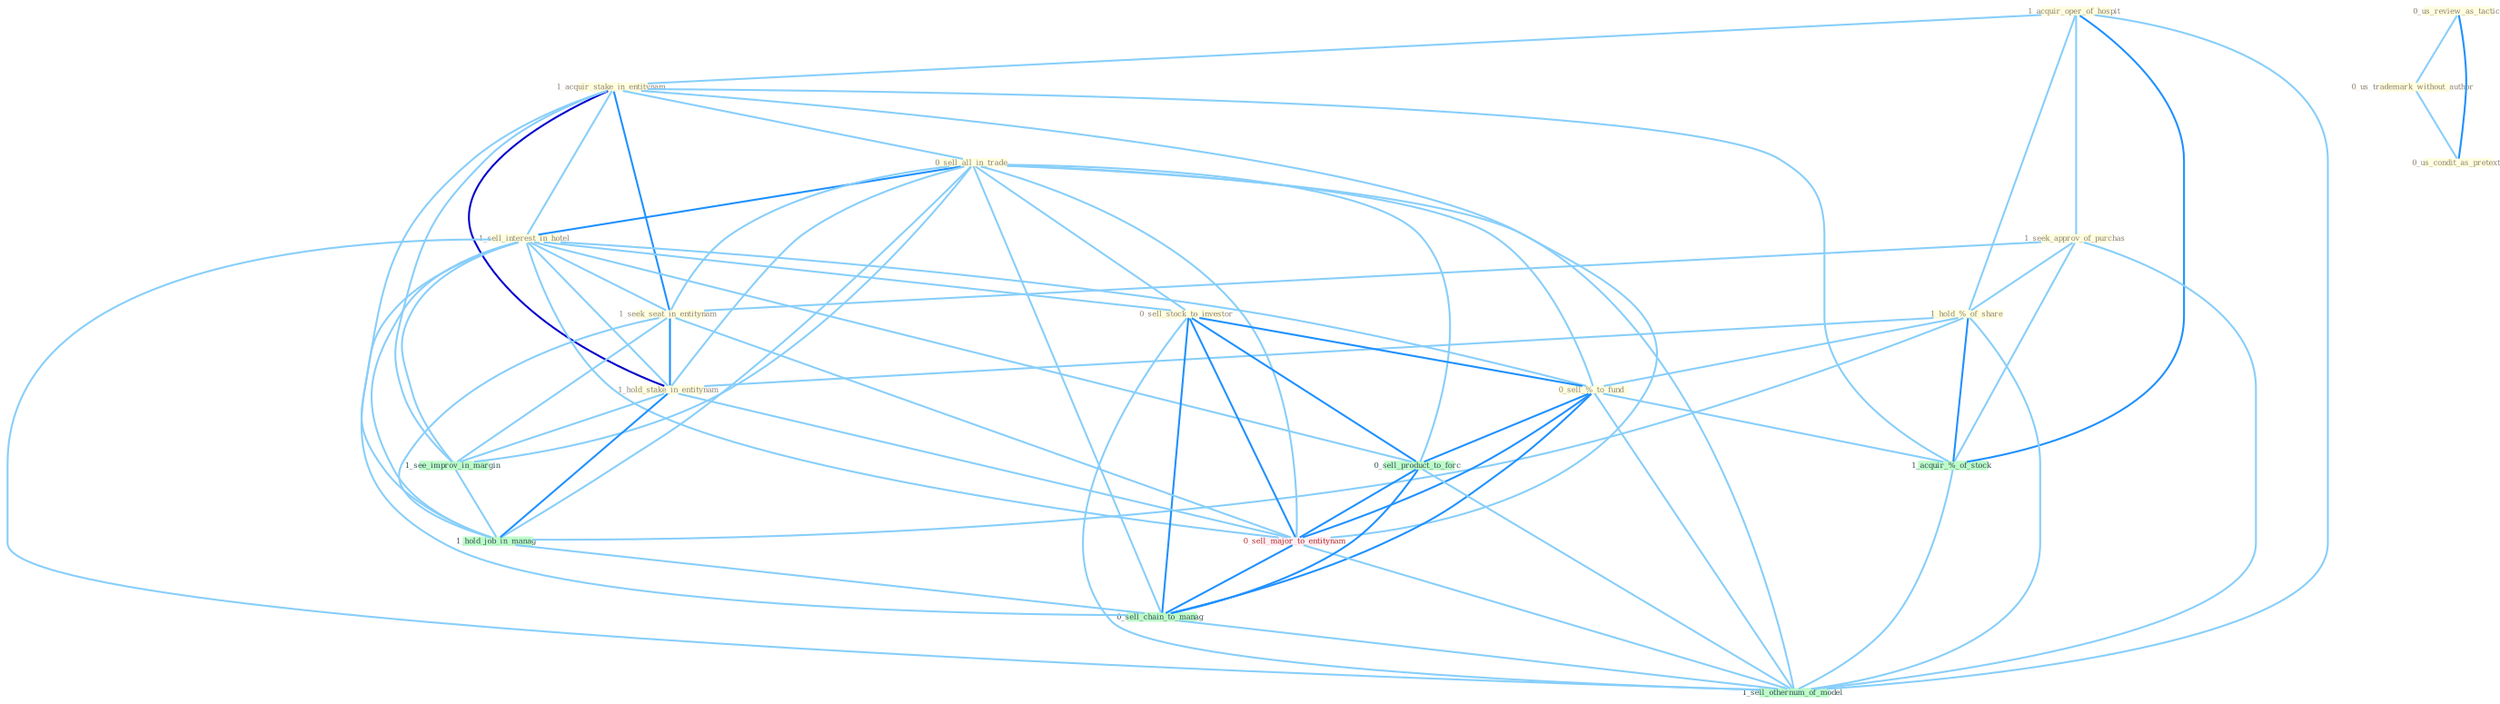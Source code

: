 Graph G{ 
    node
    [shape=polygon,style=filled,width=.5,height=.06,color="#BDFCC9",fixedsize=true,fontsize=4,
    fontcolor="#2f4f4f"];
    {node
    [color="#ffffe0", fontcolor="#8b7d6b"] "1_acquir_oper_of_hospit " "0_us_review_as_tactic " "1_acquir_stake_in_entitynam " "0_us_trademark_without_author " "0_sell_all_in_trade " "1_seek_approv_of_purchas " "1_hold_%_of_share " "1_sell_interest_in_hotel " "0_sell_stock_to_investor " "1_seek_seat_in_entitynam " "1_hold_stake_in_entitynam " "0_sell_%_to_fund " "0_us_condit_as_pretext "}
{node [color="#fff0f5", fontcolor="#b22222"] "0_sell_major_to_entitynam "}
edge [color="#B0E2FF"];

	"1_acquir_oper_of_hospit " -- "1_acquir_stake_in_entitynam " [w="1", color="#87cefa" ];
	"1_acquir_oper_of_hospit " -- "1_seek_approv_of_purchas " [w="1", color="#87cefa" ];
	"1_acquir_oper_of_hospit " -- "1_hold_%_of_share " [w="1", color="#87cefa" ];
	"1_acquir_oper_of_hospit " -- "1_acquir_%_of_stock " [w="2", color="#1e90ff" , len=0.8];
	"1_acquir_oper_of_hospit " -- "1_sell_othernum_of_model " [w="1", color="#87cefa" ];
	"0_us_review_as_tactic " -- "0_us_trademark_without_author " [w="1", color="#87cefa" ];
	"0_us_review_as_tactic " -- "0_us_condit_as_pretext " [w="2", color="#1e90ff" , len=0.8];
	"1_acquir_stake_in_entitynam " -- "0_sell_all_in_trade " [w="1", color="#87cefa" ];
	"1_acquir_stake_in_entitynam " -- "1_sell_interest_in_hotel " [w="1", color="#87cefa" ];
	"1_acquir_stake_in_entitynam " -- "1_seek_seat_in_entitynam " [w="2", color="#1e90ff" , len=0.8];
	"1_acquir_stake_in_entitynam " -- "1_hold_stake_in_entitynam " [w="3", color="#0000cd" , len=0.6];
	"1_acquir_stake_in_entitynam " -- "1_see_improv_in_margin " [w="1", color="#87cefa" ];
	"1_acquir_stake_in_entitynam " -- "1_acquir_%_of_stock " [w="1", color="#87cefa" ];
	"1_acquir_stake_in_entitynam " -- "1_hold_job_in_manag " [w="1", color="#87cefa" ];
	"1_acquir_stake_in_entitynam " -- "0_sell_major_to_entitynam " [w="1", color="#87cefa" ];
	"0_us_trademark_without_author " -- "0_us_condit_as_pretext " [w="1", color="#87cefa" ];
	"0_sell_all_in_trade " -- "1_sell_interest_in_hotel " [w="2", color="#1e90ff" , len=0.8];
	"0_sell_all_in_trade " -- "0_sell_stock_to_investor " [w="1", color="#87cefa" ];
	"0_sell_all_in_trade " -- "1_seek_seat_in_entitynam " [w="1", color="#87cefa" ];
	"0_sell_all_in_trade " -- "1_hold_stake_in_entitynam " [w="1", color="#87cefa" ];
	"0_sell_all_in_trade " -- "0_sell_%_to_fund " [w="1", color="#87cefa" ];
	"0_sell_all_in_trade " -- "1_see_improv_in_margin " [w="1", color="#87cefa" ];
	"0_sell_all_in_trade " -- "1_hold_job_in_manag " [w="1", color="#87cefa" ];
	"0_sell_all_in_trade " -- "0_sell_product_to_forc " [w="1", color="#87cefa" ];
	"0_sell_all_in_trade " -- "0_sell_major_to_entitynam " [w="1", color="#87cefa" ];
	"0_sell_all_in_trade " -- "0_sell_chain_to_manag " [w="1", color="#87cefa" ];
	"0_sell_all_in_trade " -- "1_sell_othernum_of_model " [w="1", color="#87cefa" ];
	"1_seek_approv_of_purchas " -- "1_hold_%_of_share " [w="1", color="#87cefa" ];
	"1_seek_approv_of_purchas " -- "1_seek_seat_in_entitynam " [w="1", color="#87cefa" ];
	"1_seek_approv_of_purchas " -- "1_acquir_%_of_stock " [w="1", color="#87cefa" ];
	"1_seek_approv_of_purchas " -- "1_sell_othernum_of_model " [w="1", color="#87cefa" ];
	"1_hold_%_of_share " -- "1_hold_stake_in_entitynam " [w="1", color="#87cefa" ];
	"1_hold_%_of_share " -- "0_sell_%_to_fund " [w="1", color="#87cefa" ];
	"1_hold_%_of_share " -- "1_acquir_%_of_stock " [w="2", color="#1e90ff" , len=0.8];
	"1_hold_%_of_share " -- "1_hold_job_in_manag " [w="1", color="#87cefa" ];
	"1_hold_%_of_share " -- "1_sell_othernum_of_model " [w="1", color="#87cefa" ];
	"1_sell_interest_in_hotel " -- "0_sell_stock_to_investor " [w="1", color="#87cefa" ];
	"1_sell_interest_in_hotel " -- "1_seek_seat_in_entitynam " [w="1", color="#87cefa" ];
	"1_sell_interest_in_hotel " -- "1_hold_stake_in_entitynam " [w="1", color="#87cefa" ];
	"1_sell_interest_in_hotel " -- "0_sell_%_to_fund " [w="1", color="#87cefa" ];
	"1_sell_interest_in_hotel " -- "1_see_improv_in_margin " [w="1", color="#87cefa" ];
	"1_sell_interest_in_hotel " -- "1_hold_job_in_manag " [w="1", color="#87cefa" ];
	"1_sell_interest_in_hotel " -- "0_sell_product_to_forc " [w="1", color="#87cefa" ];
	"1_sell_interest_in_hotel " -- "0_sell_major_to_entitynam " [w="1", color="#87cefa" ];
	"1_sell_interest_in_hotel " -- "0_sell_chain_to_manag " [w="1", color="#87cefa" ];
	"1_sell_interest_in_hotel " -- "1_sell_othernum_of_model " [w="1", color="#87cefa" ];
	"0_sell_stock_to_investor " -- "0_sell_%_to_fund " [w="2", color="#1e90ff" , len=0.8];
	"0_sell_stock_to_investor " -- "0_sell_product_to_forc " [w="2", color="#1e90ff" , len=0.8];
	"0_sell_stock_to_investor " -- "0_sell_major_to_entitynam " [w="2", color="#1e90ff" , len=0.8];
	"0_sell_stock_to_investor " -- "0_sell_chain_to_manag " [w="2", color="#1e90ff" , len=0.8];
	"0_sell_stock_to_investor " -- "1_sell_othernum_of_model " [w="1", color="#87cefa" ];
	"1_seek_seat_in_entitynam " -- "1_hold_stake_in_entitynam " [w="2", color="#1e90ff" , len=0.8];
	"1_seek_seat_in_entitynam " -- "1_see_improv_in_margin " [w="1", color="#87cefa" ];
	"1_seek_seat_in_entitynam " -- "1_hold_job_in_manag " [w="1", color="#87cefa" ];
	"1_seek_seat_in_entitynam " -- "0_sell_major_to_entitynam " [w="1", color="#87cefa" ];
	"1_hold_stake_in_entitynam " -- "1_see_improv_in_margin " [w="1", color="#87cefa" ];
	"1_hold_stake_in_entitynam " -- "1_hold_job_in_manag " [w="2", color="#1e90ff" , len=0.8];
	"1_hold_stake_in_entitynam " -- "0_sell_major_to_entitynam " [w="1", color="#87cefa" ];
	"0_sell_%_to_fund " -- "1_acquir_%_of_stock " [w="1", color="#87cefa" ];
	"0_sell_%_to_fund " -- "0_sell_product_to_forc " [w="2", color="#1e90ff" , len=0.8];
	"0_sell_%_to_fund " -- "0_sell_major_to_entitynam " [w="2", color="#1e90ff" , len=0.8];
	"0_sell_%_to_fund " -- "0_sell_chain_to_manag " [w="2", color="#1e90ff" , len=0.8];
	"0_sell_%_to_fund " -- "1_sell_othernum_of_model " [w="1", color="#87cefa" ];
	"1_see_improv_in_margin " -- "1_hold_job_in_manag " [w="1", color="#87cefa" ];
	"1_acquir_%_of_stock " -- "1_sell_othernum_of_model " [w="1", color="#87cefa" ];
	"1_hold_job_in_manag " -- "0_sell_chain_to_manag " [w="1", color="#87cefa" ];
	"0_sell_product_to_forc " -- "0_sell_major_to_entitynam " [w="2", color="#1e90ff" , len=0.8];
	"0_sell_product_to_forc " -- "0_sell_chain_to_manag " [w="2", color="#1e90ff" , len=0.8];
	"0_sell_product_to_forc " -- "1_sell_othernum_of_model " [w="1", color="#87cefa" ];
	"0_sell_major_to_entitynam " -- "0_sell_chain_to_manag " [w="2", color="#1e90ff" , len=0.8];
	"0_sell_major_to_entitynam " -- "1_sell_othernum_of_model " [w="1", color="#87cefa" ];
	"0_sell_chain_to_manag " -- "1_sell_othernum_of_model " [w="1", color="#87cefa" ];
}